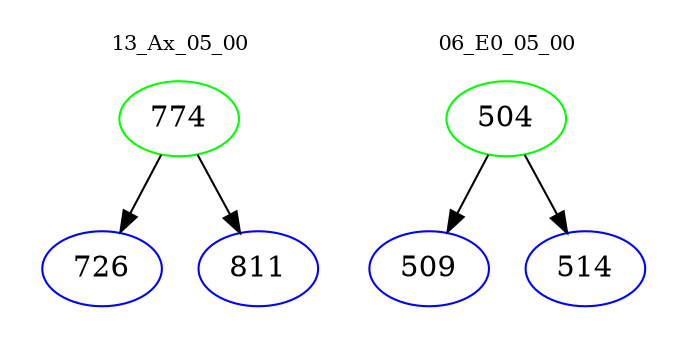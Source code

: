 digraph{
subgraph cluster_0 {
color = white
label = "13_Ax_05_00";
fontsize=10;
T0_774 [label="774", color="green"]
T0_774 -> T0_726 [color="black"]
T0_726 [label="726", color="blue"]
T0_774 -> T0_811 [color="black"]
T0_811 [label="811", color="blue"]
}
subgraph cluster_1 {
color = white
label = "06_E0_05_00";
fontsize=10;
T1_504 [label="504", color="green"]
T1_504 -> T1_509 [color="black"]
T1_509 [label="509", color="blue"]
T1_504 -> T1_514 [color="black"]
T1_514 [label="514", color="blue"]
}
}
